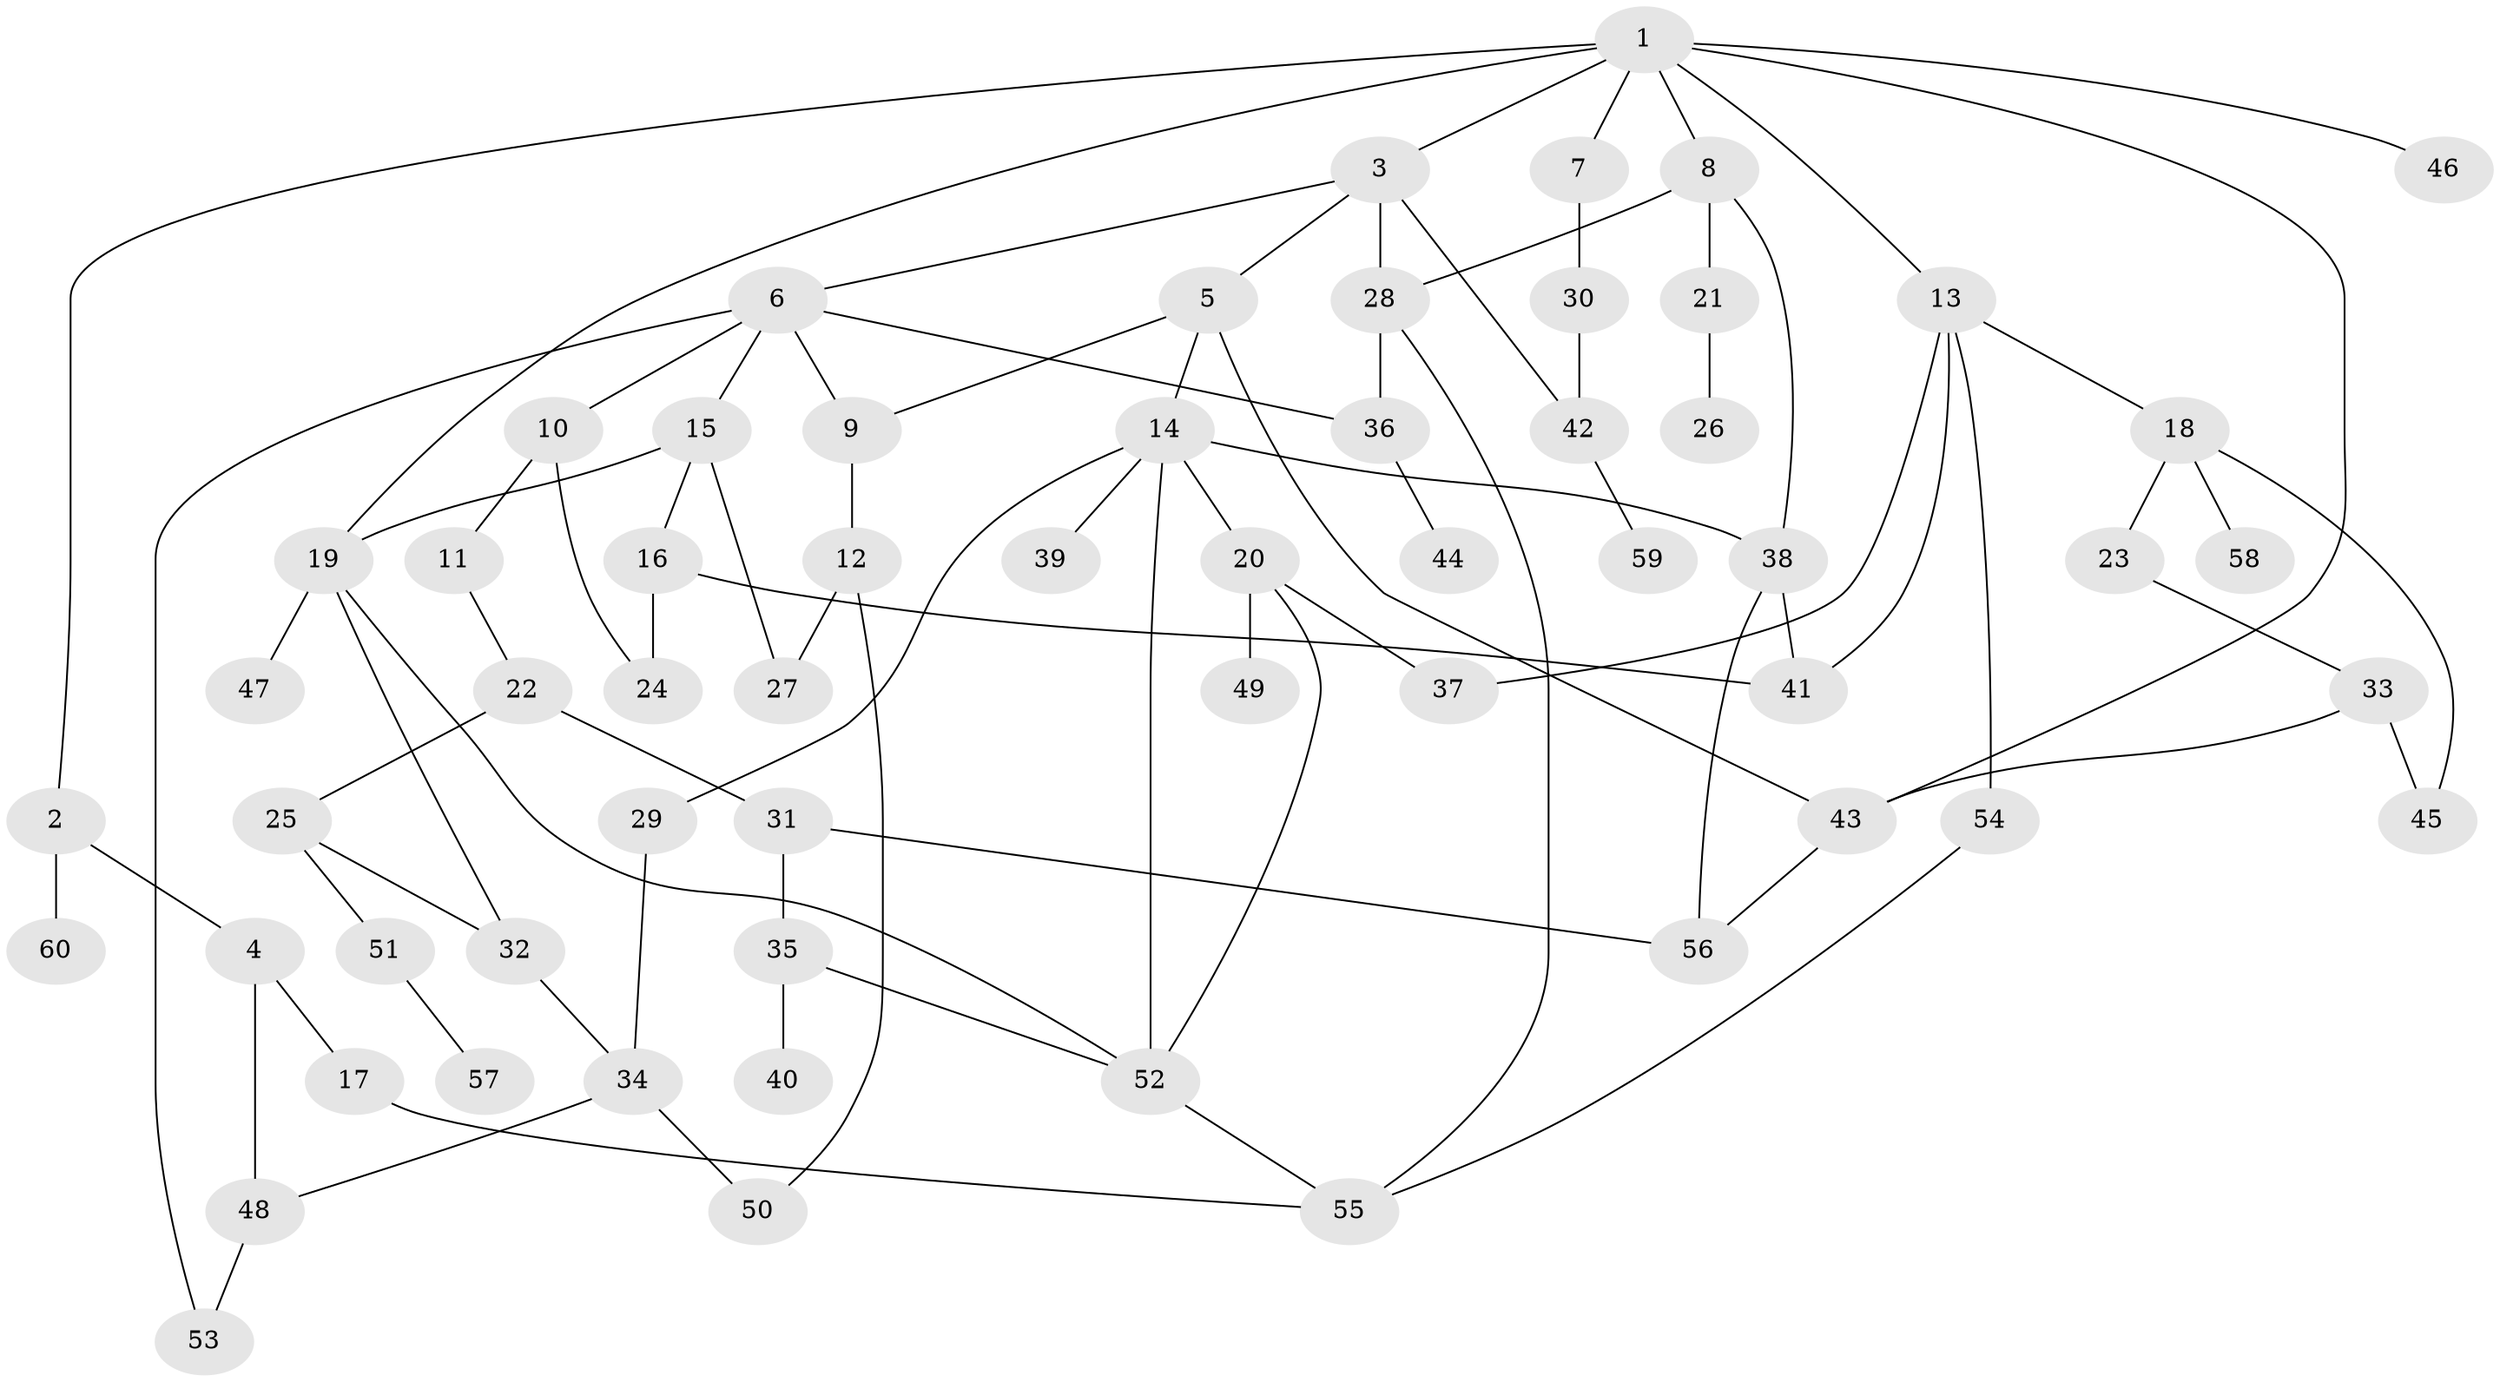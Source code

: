 // coarse degree distribution, {5: 0.16666666666666666, 2: 0.2222222222222222, 3: 0.1388888888888889, 1: 0.3055555555555556, 4: 0.1111111111111111, 10: 0.027777777777777776, 6: 0.027777777777777776}
// Generated by graph-tools (version 1.1) at 2025/44/03/04/25 21:44:18]
// undirected, 60 vertices, 86 edges
graph export_dot {
graph [start="1"]
  node [color=gray90,style=filled];
  1;
  2;
  3;
  4;
  5;
  6;
  7;
  8;
  9;
  10;
  11;
  12;
  13;
  14;
  15;
  16;
  17;
  18;
  19;
  20;
  21;
  22;
  23;
  24;
  25;
  26;
  27;
  28;
  29;
  30;
  31;
  32;
  33;
  34;
  35;
  36;
  37;
  38;
  39;
  40;
  41;
  42;
  43;
  44;
  45;
  46;
  47;
  48;
  49;
  50;
  51;
  52;
  53;
  54;
  55;
  56;
  57;
  58;
  59;
  60;
  1 -- 2;
  1 -- 3;
  1 -- 7;
  1 -- 8;
  1 -- 13;
  1 -- 43;
  1 -- 46;
  1 -- 19;
  2 -- 4;
  2 -- 60;
  3 -- 5;
  3 -- 6;
  3 -- 28;
  3 -- 42;
  4 -- 17;
  4 -- 48;
  5 -- 9;
  5 -- 14;
  5 -- 43;
  6 -- 10;
  6 -- 15;
  6 -- 36;
  6 -- 9;
  6 -- 53;
  7 -- 30;
  8 -- 21;
  8 -- 28;
  8 -- 38;
  9 -- 12;
  10 -- 11;
  10 -- 24;
  11 -- 22;
  12 -- 27;
  12 -- 50;
  13 -- 18;
  13 -- 37;
  13 -- 54;
  13 -- 41;
  14 -- 20;
  14 -- 29;
  14 -- 39;
  14 -- 52;
  14 -- 38;
  15 -- 16;
  15 -- 19;
  15 -- 27;
  16 -- 24;
  16 -- 41;
  17 -- 55;
  18 -- 23;
  18 -- 45;
  18 -- 58;
  19 -- 32;
  19 -- 47;
  19 -- 52;
  20 -- 49;
  20 -- 37;
  20 -- 52;
  21 -- 26;
  22 -- 25;
  22 -- 31;
  23 -- 33;
  25 -- 51;
  25 -- 32;
  28 -- 55;
  28 -- 36;
  29 -- 34;
  30 -- 42;
  31 -- 35;
  31 -- 56;
  32 -- 34;
  33 -- 43;
  33 -- 45;
  34 -- 48;
  34 -- 50;
  35 -- 40;
  35 -- 52;
  36 -- 44;
  38 -- 41;
  38 -- 56;
  42 -- 59;
  43 -- 56;
  48 -- 53;
  51 -- 57;
  52 -- 55;
  54 -- 55;
}
